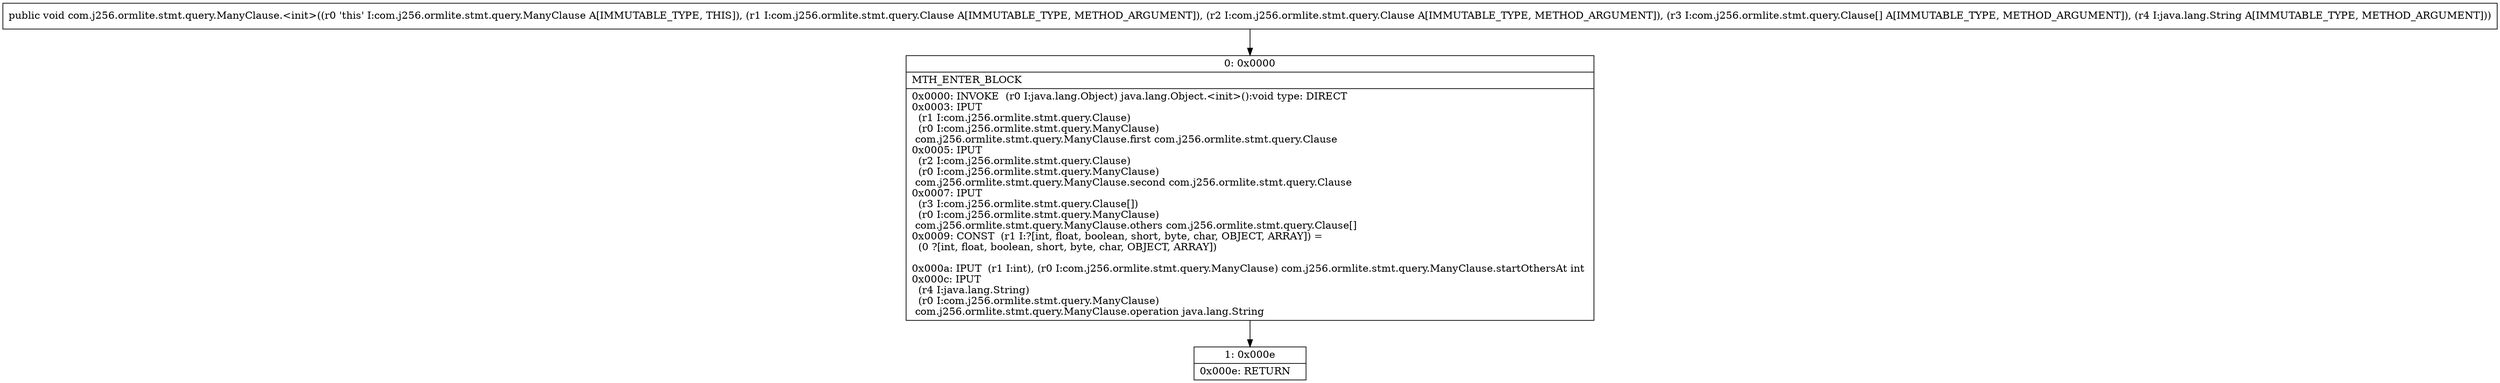 digraph "CFG forcom.j256.ormlite.stmt.query.ManyClause.\<init\>(Lcom\/j256\/ormlite\/stmt\/query\/Clause;Lcom\/j256\/ormlite\/stmt\/query\/Clause;[Lcom\/j256\/ormlite\/stmt\/query\/Clause;Ljava\/lang\/String;)V" {
Node_0 [shape=record,label="{0\:\ 0x0000|MTH_ENTER_BLOCK\l|0x0000: INVOKE  (r0 I:java.lang.Object) java.lang.Object.\<init\>():void type: DIRECT \l0x0003: IPUT  \l  (r1 I:com.j256.ormlite.stmt.query.Clause)\l  (r0 I:com.j256.ormlite.stmt.query.ManyClause)\l com.j256.ormlite.stmt.query.ManyClause.first com.j256.ormlite.stmt.query.Clause \l0x0005: IPUT  \l  (r2 I:com.j256.ormlite.stmt.query.Clause)\l  (r0 I:com.j256.ormlite.stmt.query.ManyClause)\l com.j256.ormlite.stmt.query.ManyClause.second com.j256.ormlite.stmt.query.Clause \l0x0007: IPUT  \l  (r3 I:com.j256.ormlite.stmt.query.Clause[])\l  (r0 I:com.j256.ormlite.stmt.query.ManyClause)\l com.j256.ormlite.stmt.query.ManyClause.others com.j256.ormlite.stmt.query.Clause[] \l0x0009: CONST  (r1 I:?[int, float, boolean, short, byte, char, OBJECT, ARRAY]) = \l  (0 ?[int, float, boolean, short, byte, char, OBJECT, ARRAY])\l \l0x000a: IPUT  (r1 I:int), (r0 I:com.j256.ormlite.stmt.query.ManyClause) com.j256.ormlite.stmt.query.ManyClause.startOthersAt int \l0x000c: IPUT  \l  (r4 I:java.lang.String)\l  (r0 I:com.j256.ormlite.stmt.query.ManyClause)\l com.j256.ormlite.stmt.query.ManyClause.operation java.lang.String \l}"];
Node_1 [shape=record,label="{1\:\ 0x000e|0x000e: RETURN   \l}"];
MethodNode[shape=record,label="{public void com.j256.ormlite.stmt.query.ManyClause.\<init\>((r0 'this' I:com.j256.ormlite.stmt.query.ManyClause A[IMMUTABLE_TYPE, THIS]), (r1 I:com.j256.ormlite.stmt.query.Clause A[IMMUTABLE_TYPE, METHOD_ARGUMENT]), (r2 I:com.j256.ormlite.stmt.query.Clause A[IMMUTABLE_TYPE, METHOD_ARGUMENT]), (r3 I:com.j256.ormlite.stmt.query.Clause[] A[IMMUTABLE_TYPE, METHOD_ARGUMENT]), (r4 I:java.lang.String A[IMMUTABLE_TYPE, METHOD_ARGUMENT])) }"];
MethodNode -> Node_0;
Node_0 -> Node_1;
}

